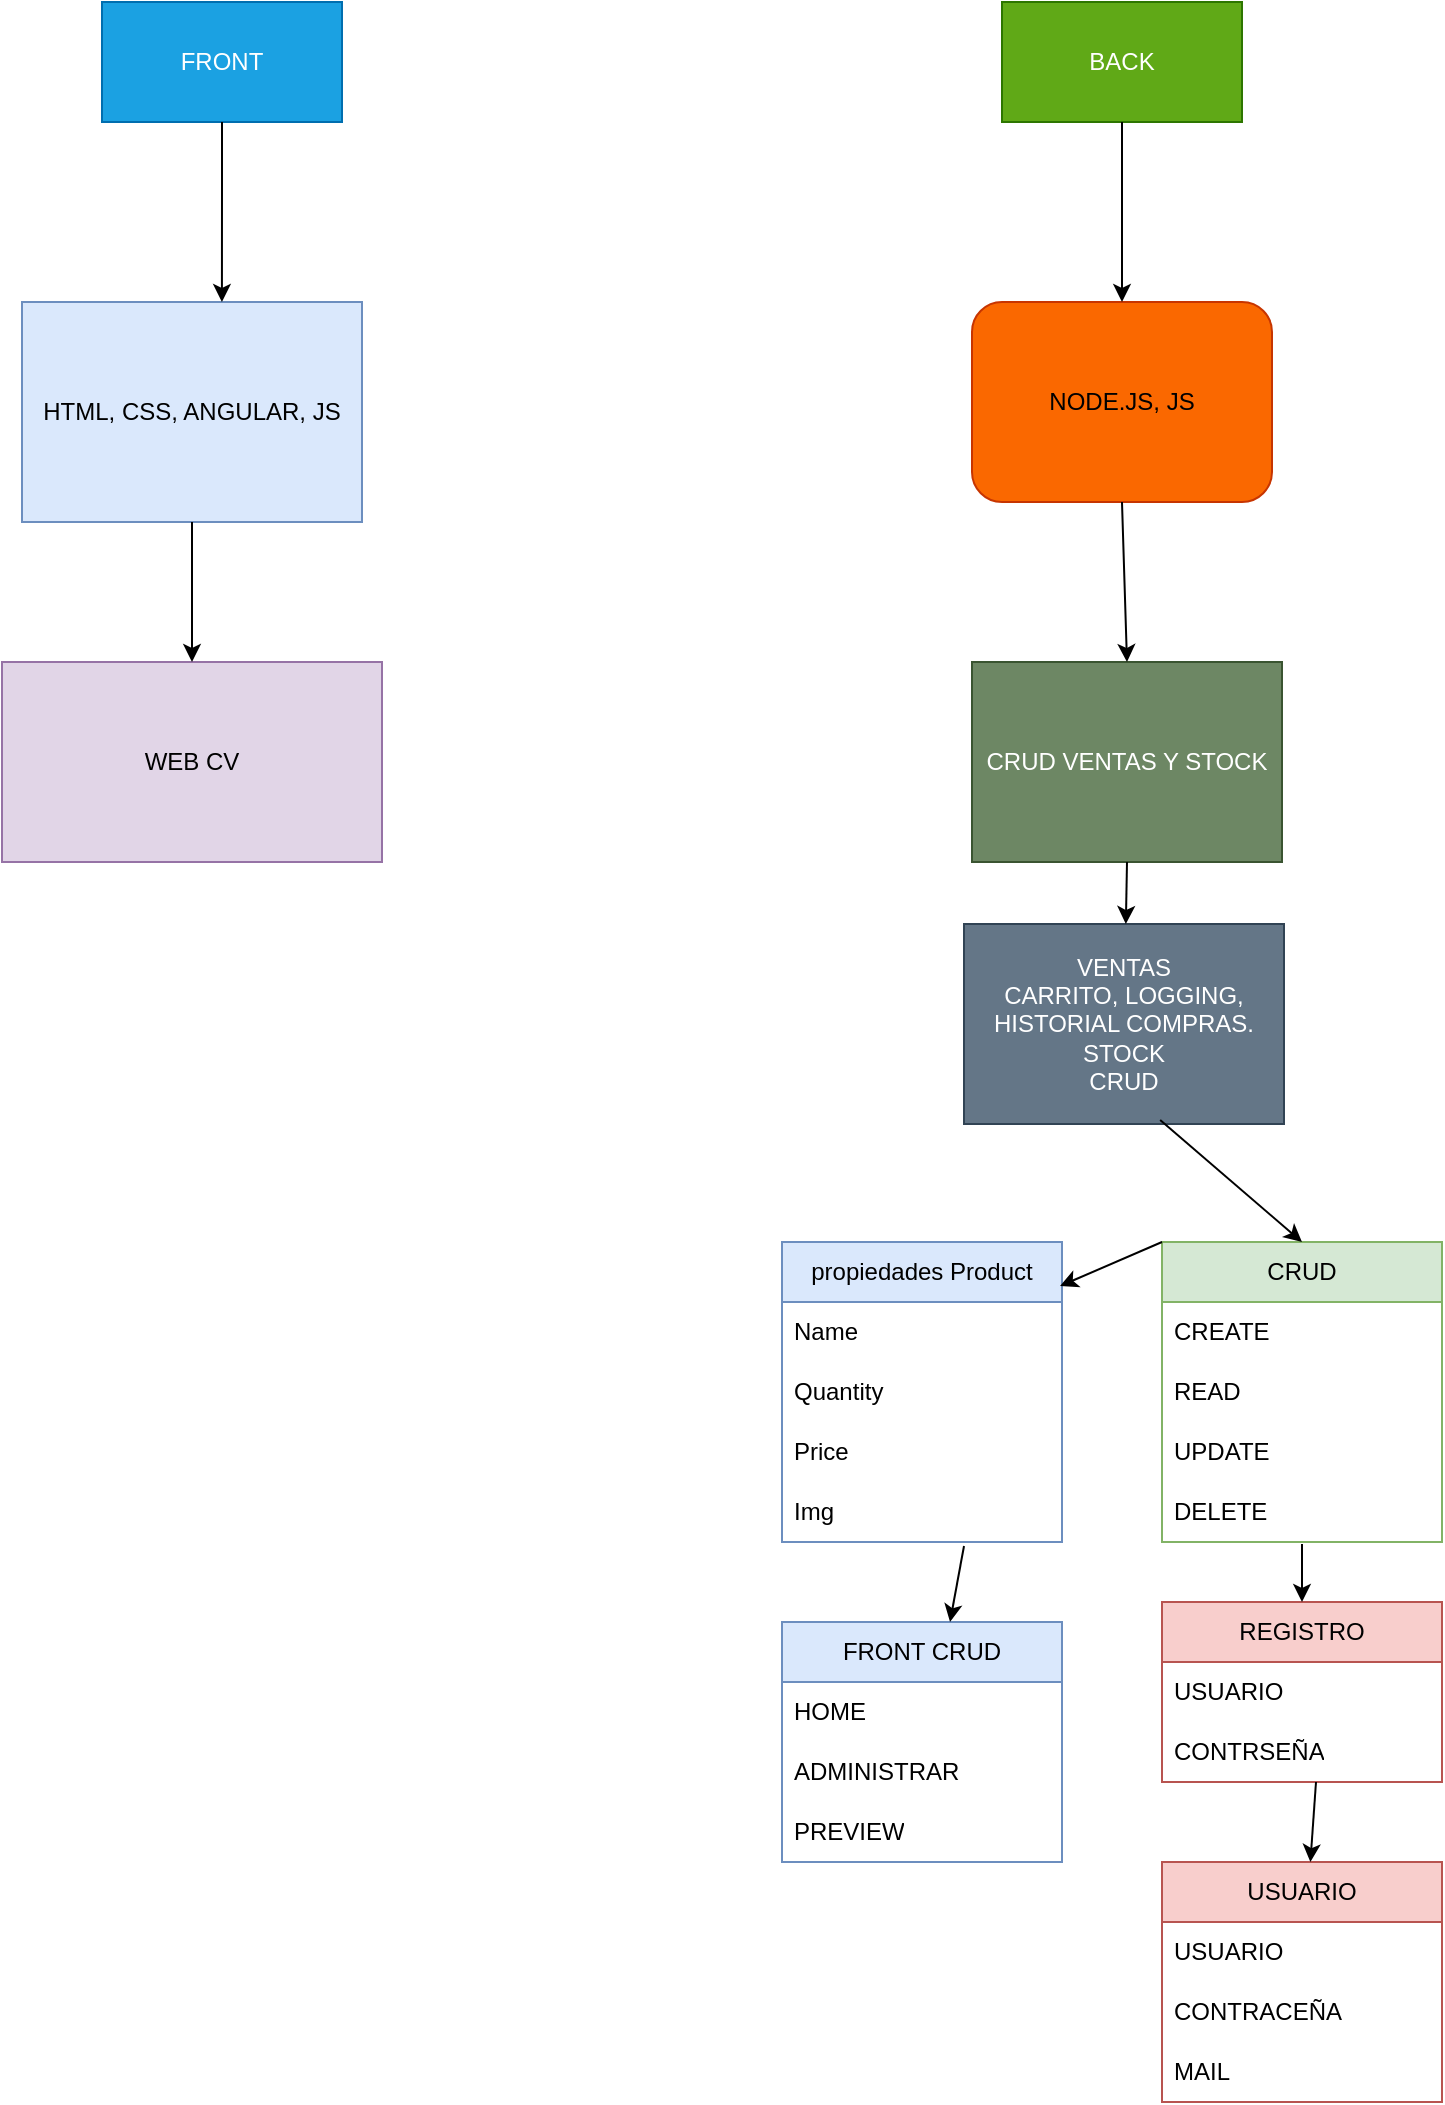 <mxfile version="21.6.5" type="github">
  <diagram name="Página-1" id="kyVOC_36LRDKoh5P0KUV">
    <mxGraphModel dx="1374" dy="781" grid="1" gridSize="10" guides="1" tooltips="1" connect="1" arrows="1" fold="1" page="1" pageScale="1" pageWidth="827" pageHeight="1169" math="0" shadow="0">
      <root>
        <mxCell id="0" />
        <mxCell id="1" parent="0" />
        <mxCell id="4svp9WZ92O64tWeCxq9H-1" value="HTML, CSS, ANGULAR, JS" style="rounded=0;whiteSpace=wrap;html=1;fillColor=#dae8fc;strokeColor=#6c8ebf;" vertex="1" parent="1">
          <mxGeometry x="90" y="180" width="170" height="110" as="geometry" />
        </mxCell>
        <mxCell id="4svp9WZ92O64tWeCxq9H-2" value="FRONT" style="rounded=0;whiteSpace=wrap;html=1;fillColor=#1ba1e2;fontColor=#ffffff;strokeColor=#006EAF;" vertex="1" parent="1">
          <mxGeometry x="130" y="30" width="120" height="60" as="geometry" />
        </mxCell>
        <mxCell id="4svp9WZ92O64tWeCxq9H-3" value="" style="endArrow=classic;html=1;rounded=0;entryX=0.588;entryY=0;entryDx=0;entryDy=0;entryPerimeter=0;" edge="1" parent="1" source="4svp9WZ92O64tWeCxq9H-2" target="4svp9WZ92O64tWeCxq9H-1">
          <mxGeometry width="50" height="50" relative="1" as="geometry">
            <mxPoint x="170" y="100" as="sourcePoint" />
            <mxPoint x="210" y="170" as="targetPoint" />
            <Array as="points">
              <mxPoint x="190" y="120" />
            </Array>
          </mxGeometry>
        </mxCell>
        <mxCell id="4svp9WZ92O64tWeCxq9H-4" value="BACK" style="rounded=0;whiteSpace=wrap;html=1;fillColor=#60a917;fontColor=#ffffff;strokeColor=#2D7600;" vertex="1" parent="1">
          <mxGeometry x="580" y="30" width="120" height="60" as="geometry" />
        </mxCell>
        <mxCell id="4svp9WZ92O64tWeCxq9H-5" value="NODE.JS, JS" style="rounded=1;whiteSpace=wrap;html=1;fillColor=#fa6800;fontColor=#000000;strokeColor=#C73500;" vertex="1" parent="1">
          <mxGeometry x="565" y="180" width="150" height="100" as="geometry" />
        </mxCell>
        <mxCell id="4svp9WZ92O64tWeCxq9H-6" value="" style="endArrow=classic;html=1;rounded=0;exitX=0.5;exitY=1;exitDx=0;exitDy=0;entryX=0.5;entryY=0;entryDx=0;entryDy=0;" edge="1" parent="1" source="4svp9WZ92O64tWeCxq9H-4" target="4svp9WZ92O64tWeCxq9H-5">
          <mxGeometry width="50" height="50" relative="1" as="geometry">
            <mxPoint x="390" y="230" as="sourcePoint" />
            <mxPoint x="440" y="180" as="targetPoint" />
          </mxGeometry>
        </mxCell>
        <mxCell id="4svp9WZ92O64tWeCxq9H-7" value="CRUD VENTAS Y STOCK" style="rounded=0;whiteSpace=wrap;html=1;fillColor=#6d8764;fontColor=#ffffff;strokeColor=#3A5431;" vertex="1" parent="1">
          <mxGeometry x="565" y="360" width="155" height="100" as="geometry" />
        </mxCell>
        <mxCell id="4svp9WZ92O64tWeCxq9H-8" value="WEB CV" style="rounded=0;whiteSpace=wrap;html=1;fillColor=#e1d5e7;strokeColor=#9673a6;" vertex="1" parent="1">
          <mxGeometry x="80" y="360" width="190" height="100" as="geometry" />
        </mxCell>
        <mxCell id="4svp9WZ92O64tWeCxq9H-9" value="" style="endArrow=classic;html=1;rounded=0;exitX=0.5;exitY=1;exitDx=0;exitDy=0;entryX=0.5;entryY=0;entryDx=0;entryDy=0;" edge="1" parent="1" source="4svp9WZ92O64tWeCxq9H-1" target="4svp9WZ92O64tWeCxq9H-8">
          <mxGeometry width="50" height="50" relative="1" as="geometry">
            <mxPoint x="390" y="530" as="sourcePoint" />
            <mxPoint x="440" y="480" as="targetPoint" />
          </mxGeometry>
        </mxCell>
        <mxCell id="4svp9WZ92O64tWeCxq9H-10" value="" style="endArrow=classic;html=1;rounded=0;exitX=0.5;exitY=1;exitDx=0;exitDy=0;entryX=0.5;entryY=0;entryDx=0;entryDy=0;" edge="1" parent="1" source="4svp9WZ92O64tWeCxq9H-5" target="4svp9WZ92O64tWeCxq9H-7">
          <mxGeometry width="50" height="50" relative="1" as="geometry">
            <mxPoint x="390" y="530" as="sourcePoint" />
            <mxPoint x="440" y="480" as="targetPoint" />
          </mxGeometry>
        </mxCell>
        <mxCell id="4svp9WZ92O64tWeCxq9H-12" value="VENTAS&lt;br&gt;CARRITO, LOGGING, HISTORIAL COMPRAS.&lt;br&gt;STOCK&lt;br style=&quot;border-color: var(--border-color);&quot;&gt;CRUD" style="rounded=0;whiteSpace=wrap;html=1;fillColor=#647687;fontColor=#ffffff;strokeColor=#314354;" vertex="1" parent="1">
          <mxGeometry x="561" y="491" width="160" height="100" as="geometry" />
        </mxCell>
        <mxCell id="4svp9WZ92O64tWeCxq9H-13" value="" style="endArrow=classic;html=1;rounded=0;exitX=0.5;exitY=1;exitDx=0;exitDy=0;" edge="1" parent="1" source="4svp9WZ92O64tWeCxq9H-7" target="4svp9WZ92O64tWeCxq9H-12">
          <mxGeometry width="50" height="50" relative="1" as="geometry">
            <mxPoint x="390" y="630" as="sourcePoint" />
            <mxPoint x="440" y="580" as="targetPoint" />
          </mxGeometry>
        </mxCell>
        <object label="propiedades Product" id="4svp9WZ92O64tWeCxq9H-16">
          <mxCell style="swimlane;fontStyle=0;childLayout=stackLayout;horizontal=1;startSize=30;horizontalStack=0;resizeParent=1;resizeParentMax=0;resizeLast=0;collapsible=1;marginBottom=0;whiteSpace=wrap;html=1;fillColor=#dae8fc;strokeColor=#6c8ebf;" vertex="1" parent="1">
            <mxGeometry x="470" y="650" width="140" height="150" as="geometry" />
          </mxCell>
        </object>
        <mxCell id="4svp9WZ92O64tWeCxq9H-17" value="Name&lt;span style=&quot;white-space: pre;&quot;&gt;&#x9;&lt;/span&gt;" style="text;strokeColor=none;fillColor=none;align=left;verticalAlign=middle;spacingLeft=4;spacingRight=4;overflow=hidden;points=[[0,0.5],[1,0.5]];portConstraint=eastwest;rotatable=0;whiteSpace=wrap;html=1;" vertex="1" parent="4svp9WZ92O64tWeCxq9H-16">
          <mxGeometry y="30" width="140" height="30" as="geometry" />
        </mxCell>
        <mxCell id="4svp9WZ92O64tWeCxq9H-18" value="Quantity" style="text;strokeColor=none;fillColor=none;align=left;verticalAlign=middle;spacingLeft=4;spacingRight=4;overflow=hidden;points=[[0,0.5],[1,0.5]];portConstraint=eastwest;rotatable=0;whiteSpace=wrap;html=1;" vertex="1" parent="4svp9WZ92O64tWeCxq9H-16">
          <mxGeometry y="60" width="140" height="30" as="geometry" />
        </mxCell>
        <mxCell id="4svp9WZ92O64tWeCxq9H-19" value="Price&lt;br&gt;" style="text;strokeColor=none;fillColor=none;align=left;verticalAlign=middle;spacingLeft=4;spacingRight=4;overflow=hidden;points=[[0,0.5],[1,0.5]];portConstraint=eastwest;rotatable=0;whiteSpace=wrap;html=1;" vertex="1" parent="4svp9WZ92O64tWeCxq9H-16">
          <mxGeometry y="90" width="140" height="30" as="geometry" />
        </mxCell>
        <mxCell id="4svp9WZ92O64tWeCxq9H-20" value="Img" style="text;strokeColor=none;fillColor=none;align=left;verticalAlign=middle;spacingLeft=4;spacingRight=4;overflow=hidden;points=[[0,0.5],[1,0.5]];portConstraint=eastwest;rotatable=0;whiteSpace=wrap;html=1;" vertex="1" parent="4svp9WZ92O64tWeCxq9H-16">
          <mxGeometry y="120" width="140" height="30" as="geometry" />
        </mxCell>
        <mxCell id="4svp9WZ92O64tWeCxq9H-22" value="CRUD" style="swimlane;fontStyle=0;childLayout=stackLayout;horizontal=1;startSize=30;horizontalStack=0;resizeParent=1;resizeParentMax=0;resizeLast=0;collapsible=1;marginBottom=0;whiteSpace=wrap;html=1;fillColor=#d5e8d4;strokeColor=#82b366;" vertex="1" parent="1">
          <mxGeometry x="660" y="650" width="140" height="150" as="geometry" />
        </mxCell>
        <mxCell id="4svp9WZ92O64tWeCxq9H-23" value="CREATE" style="text;align=left;verticalAlign=middle;spacingLeft=4;spacingRight=4;overflow=hidden;points=[[0,0.5],[1,0.5]];portConstraint=eastwest;rotatable=0;whiteSpace=wrap;html=1;" vertex="1" parent="4svp9WZ92O64tWeCxq9H-22">
          <mxGeometry y="30" width="140" height="30" as="geometry" />
        </mxCell>
        <mxCell id="4svp9WZ92O64tWeCxq9H-26" value="READ" style="text;strokeColor=none;fillColor=none;align=left;verticalAlign=middle;spacingLeft=4;spacingRight=4;overflow=hidden;points=[[0,0.5],[1,0.5]];portConstraint=eastwest;rotatable=0;whiteSpace=wrap;html=1;" vertex="1" parent="4svp9WZ92O64tWeCxq9H-22">
          <mxGeometry y="60" width="140" height="30" as="geometry" />
        </mxCell>
        <mxCell id="4svp9WZ92O64tWeCxq9H-24" value="UPDATE" style="text;strokeColor=none;fillColor=none;align=left;verticalAlign=middle;spacingLeft=4;spacingRight=4;overflow=hidden;points=[[0,0.5],[1,0.5]];portConstraint=eastwest;rotatable=0;whiteSpace=wrap;html=1;" vertex="1" parent="4svp9WZ92O64tWeCxq9H-22">
          <mxGeometry y="90" width="140" height="30" as="geometry" />
        </mxCell>
        <mxCell id="4svp9WZ92O64tWeCxq9H-25" value="DELETE" style="text;strokeColor=none;fillColor=none;align=left;verticalAlign=middle;spacingLeft=4;spacingRight=4;overflow=hidden;points=[[0,0.5],[1,0.5]];portConstraint=eastwest;rotatable=0;whiteSpace=wrap;html=1;" vertex="1" parent="4svp9WZ92O64tWeCxq9H-22">
          <mxGeometry y="120" width="140" height="30" as="geometry" />
        </mxCell>
        <mxCell id="4svp9WZ92O64tWeCxq9H-27" value="" style="endArrow=classic;html=1;rounded=0;exitX=0;exitY=0;exitDx=0;exitDy=0;entryX=0.993;entryY=0.147;entryDx=0;entryDy=0;entryPerimeter=0;" edge="1" parent="1" source="4svp9WZ92O64tWeCxq9H-22" target="4svp9WZ92O64tWeCxq9H-16">
          <mxGeometry width="50" height="50" relative="1" as="geometry">
            <mxPoint x="550" y="610" as="sourcePoint" />
            <mxPoint x="620" y="670" as="targetPoint" />
          </mxGeometry>
        </mxCell>
        <mxCell id="4svp9WZ92O64tWeCxq9H-28" value="" style="endArrow=classic;html=1;rounded=0;exitX=0.613;exitY=0.98;exitDx=0;exitDy=0;exitPerimeter=0;entryX=0.5;entryY=0;entryDx=0;entryDy=0;" edge="1" parent="1" source="4svp9WZ92O64tWeCxq9H-12" target="4svp9WZ92O64tWeCxq9H-22">
          <mxGeometry width="50" height="50" relative="1" as="geometry">
            <mxPoint x="680" y="640" as="sourcePoint" />
            <mxPoint x="720" y="630" as="targetPoint" />
          </mxGeometry>
        </mxCell>
        <mxCell id="4svp9WZ92O64tWeCxq9H-29" value="FRONT CRUD" style="swimlane;fontStyle=0;childLayout=stackLayout;horizontal=1;startSize=30;horizontalStack=0;resizeParent=1;resizeParentMax=0;resizeLast=0;collapsible=1;marginBottom=0;whiteSpace=wrap;html=1;fillColor=#dae8fc;strokeColor=#6c8ebf;" vertex="1" parent="1">
          <mxGeometry x="470" y="840" width="140" height="120" as="geometry" />
        </mxCell>
        <mxCell id="4svp9WZ92O64tWeCxq9H-30" value="HOME" style="text;strokeColor=none;fillColor=none;align=left;verticalAlign=middle;spacingLeft=4;spacingRight=4;overflow=hidden;points=[[0,0.5],[1,0.5]];portConstraint=eastwest;rotatable=0;whiteSpace=wrap;html=1;" vertex="1" parent="4svp9WZ92O64tWeCxq9H-29">
          <mxGeometry y="30" width="140" height="30" as="geometry" />
        </mxCell>
        <mxCell id="4svp9WZ92O64tWeCxq9H-31" value="ADMINISTRAR" style="text;strokeColor=none;fillColor=none;align=left;verticalAlign=middle;spacingLeft=4;spacingRight=4;overflow=hidden;points=[[0,0.5],[1,0.5]];portConstraint=eastwest;rotatable=0;whiteSpace=wrap;html=1;" vertex="1" parent="4svp9WZ92O64tWeCxq9H-29">
          <mxGeometry y="60" width="140" height="30" as="geometry" />
        </mxCell>
        <mxCell id="4svp9WZ92O64tWeCxq9H-32" value="PREVIEW" style="text;strokeColor=none;fillColor=none;align=left;verticalAlign=middle;spacingLeft=4;spacingRight=4;overflow=hidden;points=[[0,0.5],[1,0.5]];portConstraint=eastwest;rotatable=0;whiteSpace=wrap;html=1;" vertex="1" parent="4svp9WZ92O64tWeCxq9H-29">
          <mxGeometry y="90" width="140" height="30" as="geometry" />
        </mxCell>
        <mxCell id="4svp9WZ92O64tWeCxq9H-33" value="USUARIO" style="swimlane;fontStyle=0;childLayout=stackLayout;horizontal=1;startSize=30;horizontalStack=0;resizeParent=1;resizeParentMax=0;resizeLast=0;collapsible=1;marginBottom=0;whiteSpace=wrap;html=1;fillColor=#f8cecc;strokeColor=#b85450;" vertex="1" parent="1">
          <mxGeometry x="660" y="960" width="140" height="120" as="geometry" />
        </mxCell>
        <mxCell id="4svp9WZ92O64tWeCxq9H-34" value="USUARIO" style="text;strokeColor=none;fillColor=none;align=left;verticalAlign=middle;spacingLeft=4;spacingRight=4;overflow=hidden;points=[[0,0.5],[1,0.5]];portConstraint=eastwest;rotatable=0;whiteSpace=wrap;html=1;" vertex="1" parent="4svp9WZ92O64tWeCxq9H-33">
          <mxGeometry y="30" width="140" height="30" as="geometry" />
        </mxCell>
        <mxCell id="4svp9WZ92O64tWeCxq9H-35" value="CONTRACEÑA" style="text;strokeColor=none;fillColor=none;align=left;verticalAlign=middle;spacingLeft=4;spacingRight=4;overflow=hidden;points=[[0,0.5],[1,0.5]];portConstraint=eastwest;rotatable=0;whiteSpace=wrap;html=1;" vertex="1" parent="4svp9WZ92O64tWeCxq9H-33">
          <mxGeometry y="60" width="140" height="30" as="geometry" />
        </mxCell>
        <mxCell id="4svp9WZ92O64tWeCxq9H-36" value="MAIL" style="text;strokeColor=none;fillColor=none;align=left;verticalAlign=middle;spacingLeft=4;spacingRight=4;overflow=hidden;points=[[0,0.5],[1,0.5]];portConstraint=eastwest;rotatable=0;whiteSpace=wrap;html=1;" vertex="1" parent="4svp9WZ92O64tWeCxq9H-33">
          <mxGeometry y="90" width="140" height="30" as="geometry" />
        </mxCell>
        <mxCell id="4svp9WZ92O64tWeCxq9H-41" value="REGISTRO" style="swimlane;fontStyle=0;childLayout=stackLayout;horizontal=1;startSize=30;horizontalStack=0;resizeParent=1;resizeParentMax=0;resizeLast=0;collapsible=1;marginBottom=0;whiteSpace=wrap;html=1;fillColor=#f8cecc;strokeColor=#b85450;" vertex="1" parent="1">
          <mxGeometry x="660" y="830" width="140" height="90" as="geometry" />
        </mxCell>
        <mxCell id="4svp9WZ92O64tWeCxq9H-42" value="USUARIO" style="text;strokeColor=none;fillColor=none;align=left;verticalAlign=middle;spacingLeft=4;spacingRight=4;overflow=hidden;points=[[0,0.5],[1,0.5]];portConstraint=eastwest;rotatable=0;whiteSpace=wrap;html=1;" vertex="1" parent="4svp9WZ92O64tWeCxq9H-41">
          <mxGeometry y="30" width="140" height="30" as="geometry" />
        </mxCell>
        <mxCell id="4svp9WZ92O64tWeCxq9H-43" value="CONTRSEÑA" style="text;strokeColor=none;fillColor=none;align=left;verticalAlign=middle;spacingLeft=4;spacingRight=4;overflow=hidden;points=[[0,0.5],[1,0.5]];portConstraint=eastwest;rotatable=0;whiteSpace=wrap;html=1;" vertex="1" parent="4svp9WZ92O64tWeCxq9H-41">
          <mxGeometry y="60" width="140" height="30" as="geometry" />
        </mxCell>
        <mxCell id="4svp9WZ92O64tWeCxq9H-45" value="" style="endArrow=classic;html=1;rounded=0;exitX=0.5;exitY=1.033;exitDx=0;exitDy=0;exitPerimeter=0;entryX=0.5;entryY=0;entryDx=0;entryDy=0;" edge="1" parent="1" source="4svp9WZ92O64tWeCxq9H-25" target="4svp9WZ92O64tWeCxq9H-41">
          <mxGeometry width="50" height="50" relative="1" as="geometry">
            <mxPoint x="620" y="870" as="sourcePoint" />
            <mxPoint x="670" y="820" as="targetPoint" />
          </mxGeometry>
        </mxCell>
        <mxCell id="4svp9WZ92O64tWeCxq9H-46" value="" style="endArrow=classic;html=1;rounded=0;exitX=0.55;exitY=1;exitDx=0;exitDy=0;exitPerimeter=0;" edge="1" parent="1" source="4svp9WZ92O64tWeCxq9H-43" target="4svp9WZ92O64tWeCxq9H-33">
          <mxGeometry width="50" height="50" relative="1" as="geometry">
            <mxPoint x="390" y="930" as="sourcePoint" />
            <mxPoint x="440" y="880" as="targetPoint" />
          </mxGeometry>
        </mxCell>
        <mxCell id="4svp9WZ92O64tWeCxq9H-47" value="" style="endArrow=classic;html=1;rounded=0;exitX=0.65;exitY=1.067;exitDx=0;exitDy=0;exitPerimeter=0;entryX=0.6;entryY=0;entryDx=0;entryDy=0;entryPerimeter=0;" edge="1" parent="1" source="4svp9WZ92O64tWeCxq9H-20" target="4svp9WZ92O64tWeCxq9H-29">
          <mxGeometry width="50" height="50" relative="1" as="geometry">
            <mxPoint x="390" y="930" as="sourcePoint" />
            <mxPoint x="440" y="880" as="targetPoint" />
          </mxGeometry>
        </mxCell>
      </root>
    </mxGraphModel>
  </diagram>
</mxfile>
